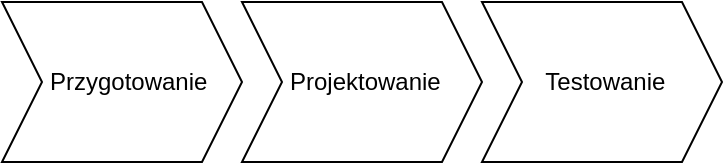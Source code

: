 <mxfile version="20.8.5" type="device"><diagram id="LennXeNZrk6aP3nDwl6e" name="Strona-1"><mxGraphModel dx="1434" dy="884" grid="1" gridSize="10" guides="1" tooltips="1" connect="1" arrows="1" fold="1" page="1" pageScale="1" pageWidth="1169" pageHeight="827" math="0" shadow="0"><root><mxCell id="0"/><mxCell id="1" parent="0"/><mxCell id="yo_cScK7WNhibYxT5ZGr-1" value="&amp;nbsp; Przygotowanie" style="shape=step;perimeter=stepPerimeter;whiteSpace=wrap;html=1;fixedSize=1;" vertex="1" parent="1"><mxGeometry x="330" y="270" width="120" height="80" as="geometry"/></mxCell><mxCell id="yo_cScK7WNhibYxT5ZGr-2" value="&amp;nbsp;Projektowanie" style="shape=step;perimeter=stepPerimeter;whiteSpace=wrap;html=1;fixedSize=1;" vertex="1" parent="1"><mxGeometry x="450" y="270" width="120" height="80" as="geometry"/></mxCell><mxCell id="yo_cScK7WNhibYxT5ZGr-3" value="&amp;nbsp;Testowanie" style="shape=step;perimeter=stepPerimeter;whiteSpace=wrap;html=1;fixedSize=1;" vertex="1" parent="1"><mxGeometry x="570" y="270" width="120" height="80" as="geometry"/></mxCell></root></mxGraphModel></diagram></mxfile>